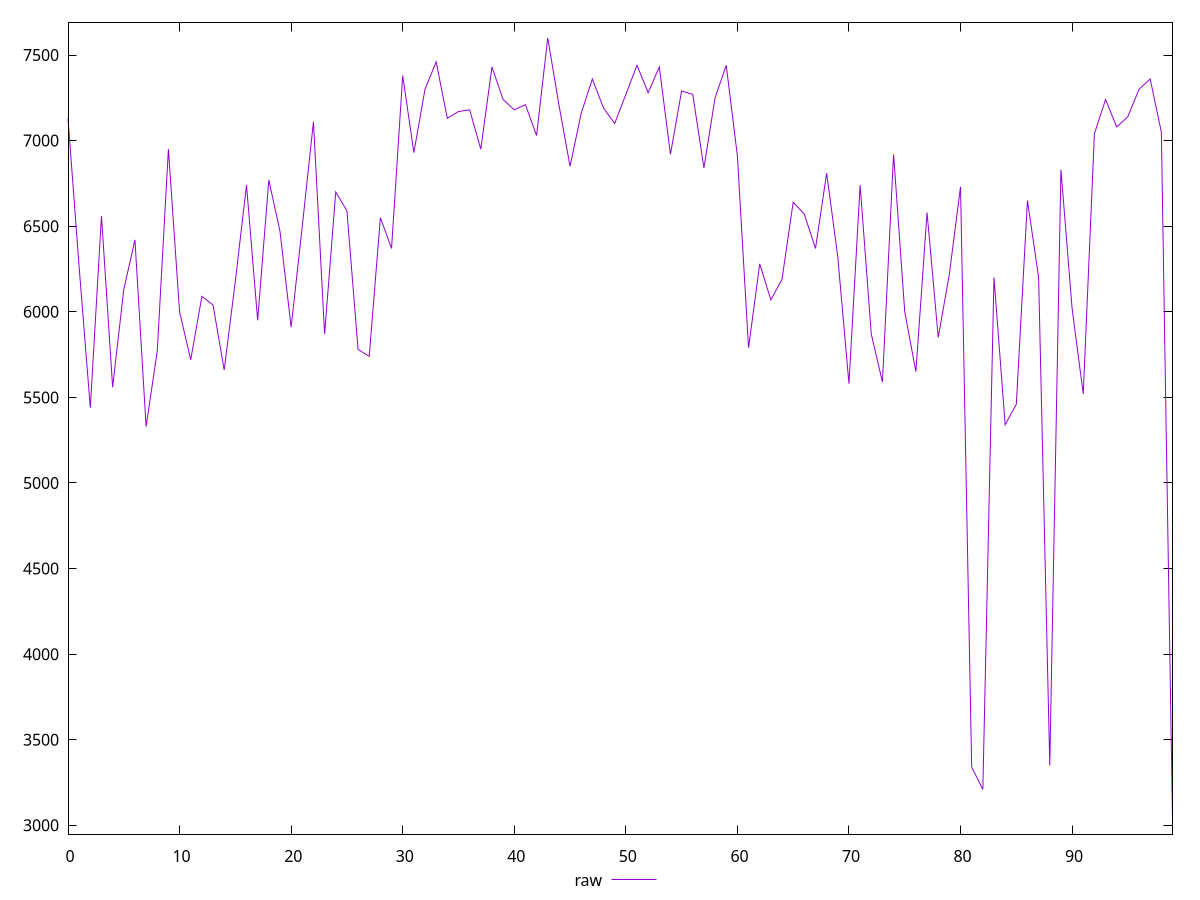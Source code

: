 reset

$raw <<EOF
0 7130
1 6260
2 5440
3 6560
4 5560
5 6130
6 6420
7 5330
8 5770
9 6950
10 6000
11 5720
12 6090
13 6040
14 5660
15 6180
16 6740
17 5950
18 6770
19 6470
20 5910
21 6500
22 7110
23 5870
24 6700
25 6590
26 5780
27 5740
28 6550
29 6370
30 7380
31 6930
32 7300
33 7460
34 7130
35 7170
36 7180
37 6950
38 7430
39 7240
40 7180
41 7210
42 7030
43 7600
44 7210
45 6850
46 7160
47 7360
48 7190
49 7100
50 7270
51 7440
52 7280
53 7430
54 6920
55 7290
56 7270
57 6840
58 7250
59 7440
60 6910
61 5790
62 6280
63 6070
64 6190
65 6640
66 6570
67 6370
68 6810
69 6320
70 5580
71 6740
72 5870
73 5590
74 6920
75 6000
76 5650
77 6580
78 5850
79 6220
80 6730
81 3340
82 3210
83 6200
84 5340
85 5460
86 6650
87 6200
88 3350
89 6830
90 6020
91 5520
92 7040
93 7240
94 7080
95 7140
96 7300
97 7360
98 7050
99 3040
EOF

set key outside below
set xrange [0:99]
set yrange [2948.8:7691.2]
set trange [2948.8:7691.2]
set terminal svg size 640, 500 enhanced background rgb 'white'
set output "reprap/unused-javascript/samples/pages+cached+noexternal/raw/values.svg"

plot $raw title "raw" with line

reset
